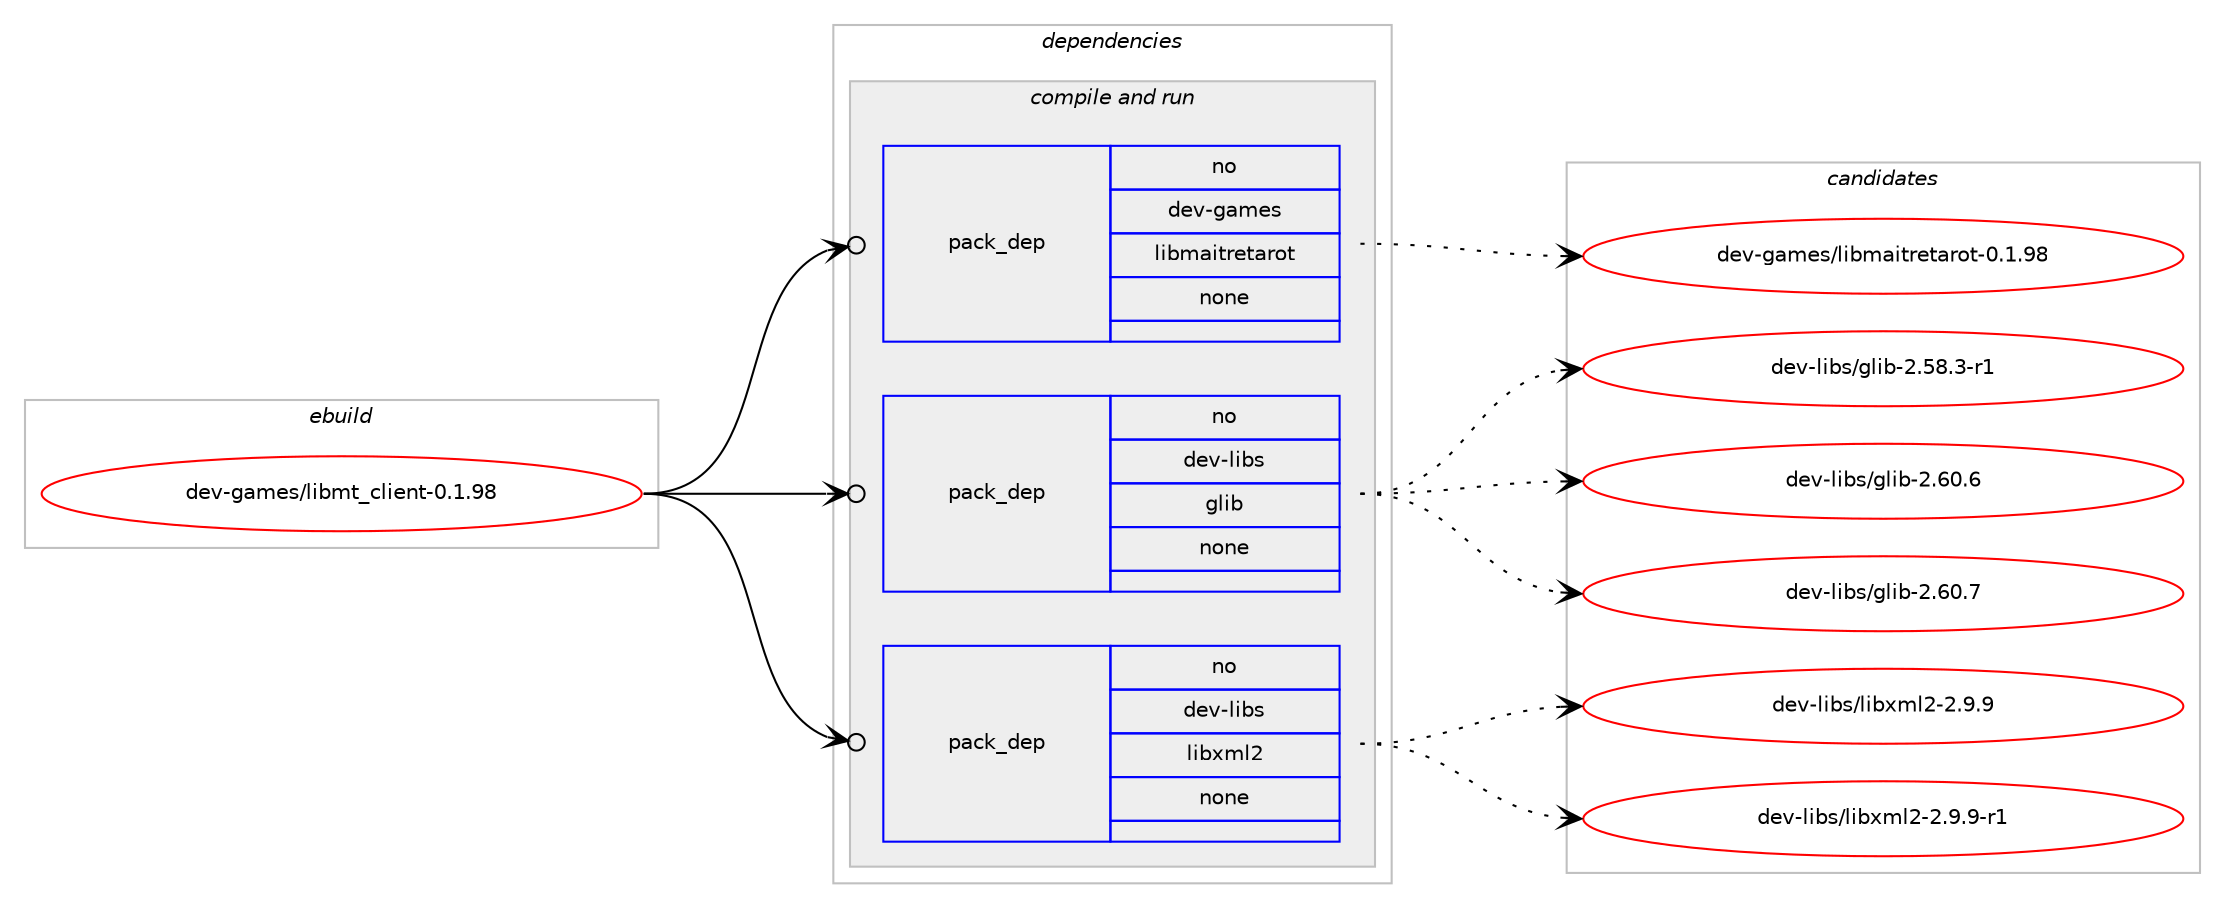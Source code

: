 digraph prolog {

# *************
# Graph options
# *************

newrank=true;
concentrate=true;
compound=true;
graph [rankdir=LR,fontname=Helvetica,fontsize=10,ranksep=1.5];#, ranksep=2.5, nodesep=0.2];
edge  [arrowhead=vee];
node  [fontname=Helvetica,fontsize=10];

# **********
# The ebuild
# **********

subgraph cluster_leftcol {
color=gray;
rank=same;
label=<<i>ebuild</i>>;
id [label="dev-games/libmt_client-0.1.98", color=red, width=4, href="../dev-games/libmt_client-0.1.98.svg"];
}

# ****************
# The dependencies
# ****************

subgraph cluster_midcol {
color=gray;
label=<<i>dependencies</i>>;
subgraph cluster_compile {
fillcolor="#eeeeee";
style=filled;
label=<<i>compile</i>>;
}
subgraph cluster_compileandrun {
fillcolor="#eeeeee";
style=filled;
label=<<i>compile and run</i>>;
subgraph pack390766 {
dependency525043 [label=<<TABLE BORDER="0" CELLBORDER="1" CELLSPACING="0" CELLPADDING="4" WIDTH="220"><TR><TD ROWSPAN="6" CELLPADDING="30">pack_dep</TD></TR><TR><TD WIDTH="110">no</TD></TR><TR><TD>dev-games</TD></TR><TR><TD>libmaitretarot</TD></TR><TR><TD>none</TD></TR><TR><TD></TD></TR></TABLE>>, shape=none, color=blue];
}
id:e -> dependency525043:w [weight=20,style="solid",arrowhead="odotvee"];
subgraph pack390767 {
dependency525044 [label=<<TABLE BORDER="0" CELLBORDER="1" CELLSPACING="0" CELLPADDING="4" WIDTH="220"><TR><TD ROWSPAN="6" CELLPADDING="30">pack_dep</TD></TR><TR><TD WIDTH="110">no</TD></TR><TR><TD>dev-libs</TD></TR><TR><TD>glib</TD></TR><TR><TD>none</TD></TR><TR><TD></TD></TR></TABLE>>, shape=none, color=blue];
}
id:e -> dependency525044:w [weight=20,style="solid",arrowhead="odotvee"];
subgraph pack390768 {
dependency525045 [label=<<TABLE BORDER="0" CELLBORDER="1" CELLSPACING="0" CELLPADDING="4" WIDTH="220"><TR><TD ROWSPAN="6" CELLPADDING="30">pack_dep</TD></TR><TR><TD WIDTH="110">no</TD></TR><TR><TD>dev-libs</TD></TR><TR><TD>libxml2</TD></TR><TR><TD>none</TD></TR><TR><TD></TD></TR></TABLE>>, shape=none, color=blue];
}
id:e -> dependency525045:w [weight=20,style="solid",arrowhead="odotvee"];
}
subgraph cluster_run {
fillcolor="#eeeeee";
style=filled;
label=<<i>run</i>>;
}
}

# **************
# The candidates
# **************

subgraph cluster_choices {
rank=same;
color=gray;
label=<<i>candidates</i>>;

subgraph choice390766 {
color=black;
nodesep=1;
choice10010111845103971091011154710810598109971051161141011169711411111645484649465756 [label="dev-games/libmaitretarot-0.1.98", color=red, width=4,href="../dev-games/libmaitretarot-0.1.98.svg"];
dependency525043:e -> choice10010111845103971091011154710810598109971051161141011169711411111645484649465756:w [style=dotted,weight="100"];
}
subgraph choice390767 {
color=black;
nodesep=1;
choice10010111845108105981154710310810598455046535646514511449 [label="dev-libs/glib-2.58.3-r1", color=red, width=4,href="../dev-libs/glib-2.58.3-r1.svg"];
choice1001011184510810598115471031081059845504654484654 [label="dev-libs/glib-2.60.6", color=red, width=4,href="../dev-libs/glib-2.60.6.svg"];
choice1001011184510810598115471031081059845504654484655 [label="dev-libs/glib-2.60.7", color=red, width=4,href="../dev-libs/glib-2.60.7.svg"];
dependency525044:e -> choice10010111845108105981154710310810598455046535646514511449:w [style=dotted,weight="100"];
dependency525044:e -> choice1001011184510810598115471031081059845504654484654:w [style=dotted,weight="100"];
dependency525044:e -> choice1001011184510810598115471031081059845504654484655:w [style=dotted,weight="100"];
}
subgraph choice390768 {
color=black;
nodesep=1;
choice1001011184510810598115471081059812010910850455046574657 [label="dev-libs/libxml2-2.9.9", color=red, width=4,href="../dev-libs/libxml2-2.9.9.svg"];
choice10010111845108105981154710810598120109108504550465746574511449 [label="dev-libs/libxml2-2.9.9-r1", color=red, width=4,href="../dev-libs/libxml2-2.9.9-r1.svg"];
dependency525045:e -> choice1001011184510810598115471081059812010910850455046574657:w [style=dotted,weight="100"];
dependency525045:e -> choice10010111845108105981154710810598120109108504550465746574511449:w [style=dotted,weight="100"];
}
}

}
